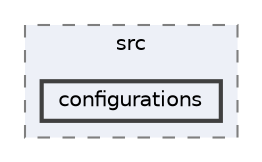 digraph "nuli-avionics-flight-software/platformio_nuli_avionics_flight_software/src/configurations"
{
 // LATEX_PDF_SIZE
  bgcolor="transparent";
  edge [fontname=Helvetica,fontsize=10,labelfontname=Helvetica,labelfontsize=10];
  node [fontname=Helvetica,fontsize=10,shape=box,height=0.2,width=0.4];
  compound=true
  subgraph clusterdir_b1a3547df3288ce2ff39086b4a8f4fe5 {
    graph [ bgcolor="#edf0f7", pencolor="grey50", label="src", fontname=Helvetica,fontsize=10 style="filled,dashed", URL="dir_b1a3547df3288ce2ff39086b4a8f4fe5.html",tooltip=""]
  dir_c4162045fe37151565ba6c252ae65b9f [label="configurations", fillcolor="#edf0f7", color="grey25", style="filled,bold", URL="dir_c4162045fe37151565ba6c252ae65b9f.html",tooltip=""];
  }
}
